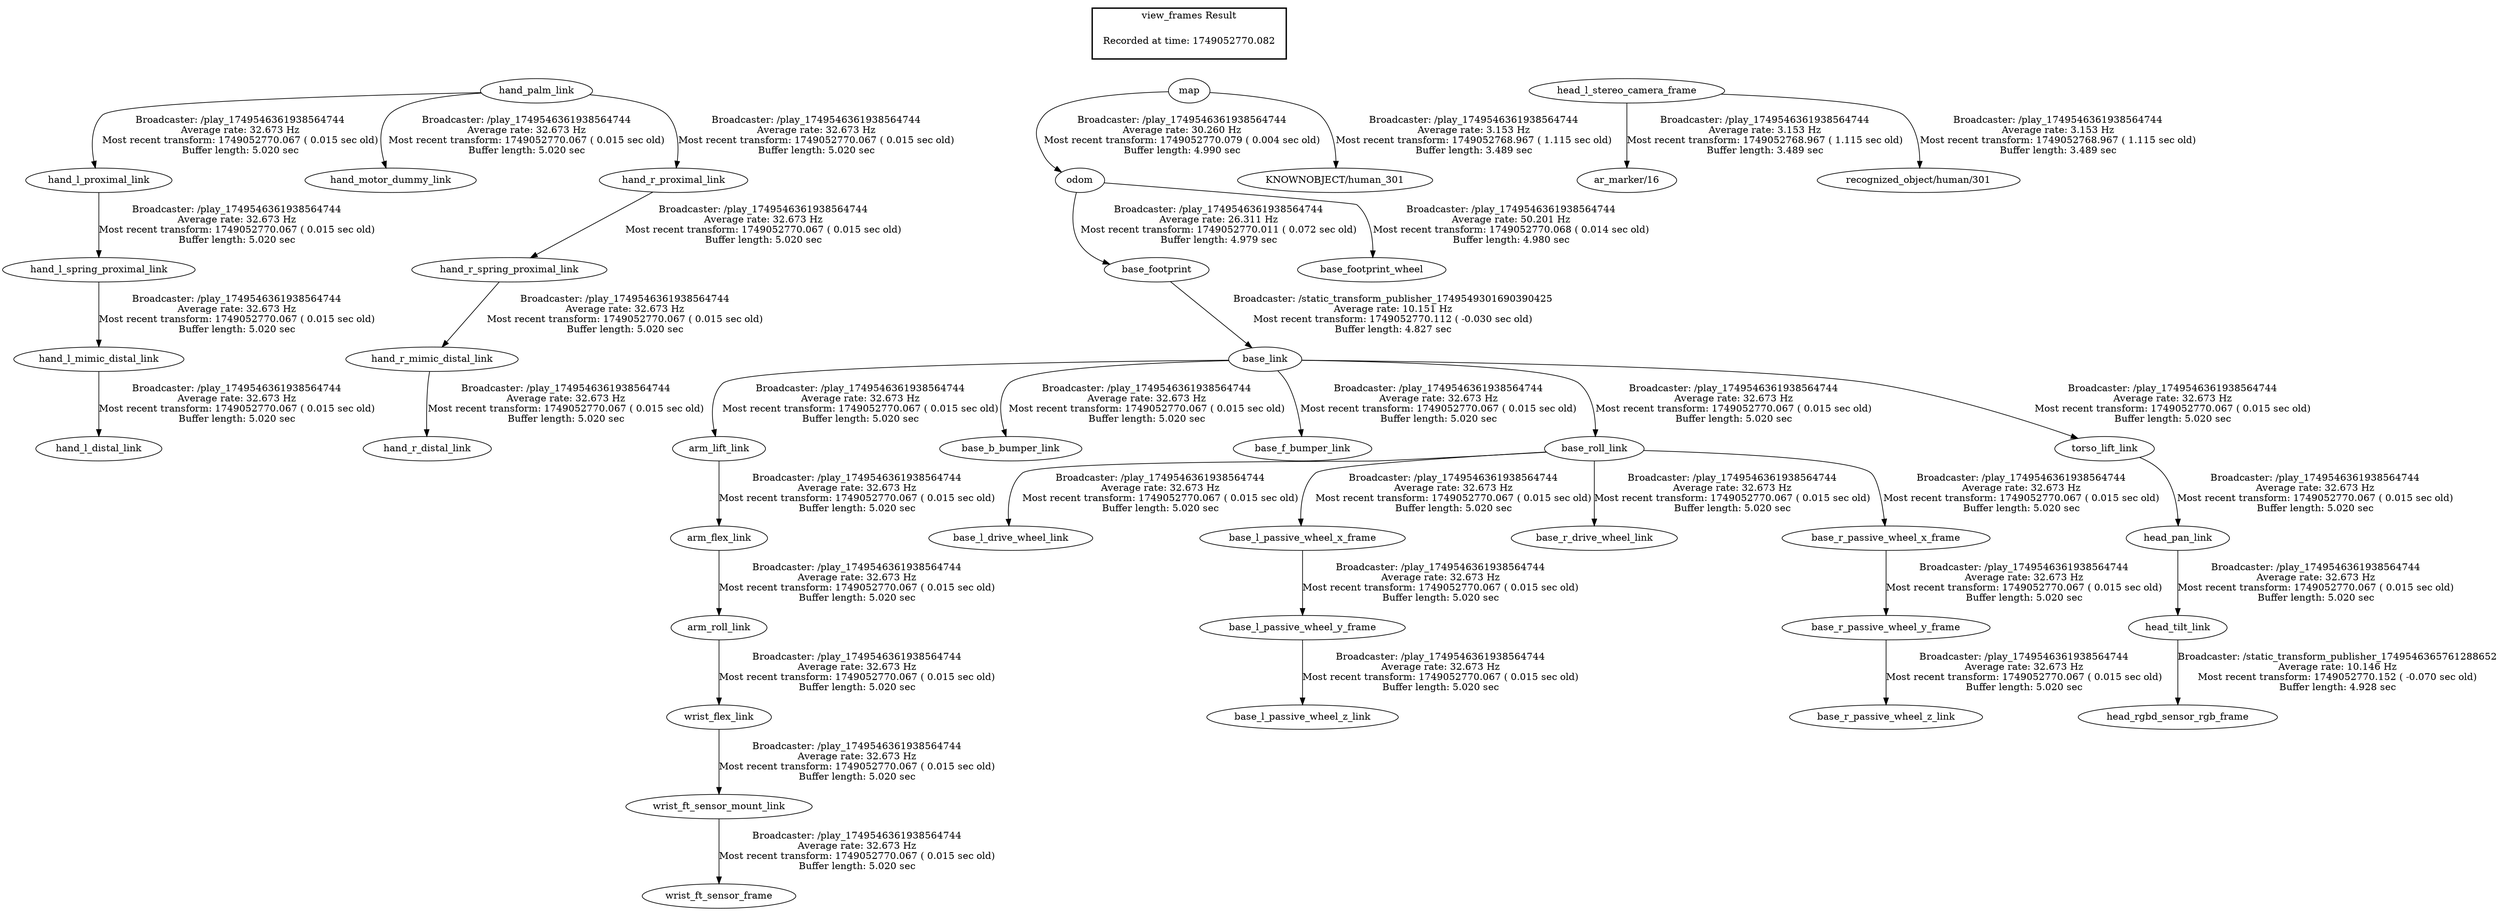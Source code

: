 digraph G {
"arm_lift_link" -> "arm_flex_link"[label="Broadcaster: /play_1749546361938564744\nAverage rate: 32.673 Hz\nMost recent transform: 1749052770.067 ( 0.015 sec old)\nBuffer length: 5.020 sec\n"];
"base_link" -> "arm_lift_link"[label="Broadcaster: /play_1749546361938564744\nAverage rate: 32.673 Hz\nMost recent transform: 1749052770.067 ( 0.015 sec old)\nBuffer length: 5.020 sec\n"];
"base_footprint" -> "base_link"[label="Broadcaster: /static_transform_publisher_1749549301690390425\nAverage rate: 10.151 Hz\nMost recent transform: 1749052770.112 ( -0.030 sec old)\nBuffer length: 4.827 sec\n"];
"arm_flex_link" -> "arm_roll_link"[label="Broadcaster: /play_1749546361938564744\nAverage rate: 32.673 Hz\nMost recent transform: 1749052770.067 ( 0.015 sec old)\nBuffer length: 5.020 sec\n"];
"base_link" -> "base_b_bumper_link"[label="Broadcaster: /play_1749546361938564744\nAverage rate: 32.673 Hz\nMost recent transform: 1749052770.067 ( 0.015 sec old)\nBuffer length: 5.020 sec\n"];
"base_link" -> "base_f_bumper_link"[label="Broadcaster: /play_1749546361938564744\nAverage rate: 32.673 Hz\nMost recent transform: 1749052770.067 ( 0.015 sec old)\nBuffer length: 5.020 sec\n"];
"base_roll_link" -> "base_l_drive_wheel_link"[label="Broadcaster: /play_1749546361938564744\nAverage rate: 32.673 Hz\nMost recent transform: 1749052770.067 ( 0.015 sec old)\nBuffer length: 5.020 sec\n"];
"base_link" -> "base_roll_link"[label="Broadcaster: /play_1749546361938564744\nAverage rate: 32.673 Hz\nMost recent transform: 1749052770.067 ( 0.015 sec old)\nBuffer length: 5.020 sec\n"];
"base_roll_link" -> "base_l_passive_wheel_x_frame"[label="Broadcaster: /play_1749546361938564744\nAverage rate: 32.673 Hz\nMost recent transform: 1749052770.067 ( 0.015 sec old)\nBuffer length: 5.020 sec\n"];
"base_l_passive_wheel_x_frame" -> "base_l_passive_wheel_y_frame"[label="Broadcaster: /play_1749546361938564744\nAverage rate: 32.673 Hz\nMost recent transform: 1749052770.067 ( 0.015 sec old)\nBuffer length: 5.020 sec\n"];
"base_l_passive_wheel_y_frame" -> "base_l_passive_wheel_z_link"[label="Broadcaster: /play_1749546361938564744\nAverage rate: 32.673 Hz\nMost recent transform: 1749052770.067 ( 0.015 sec old)\nBuffer length: 5.020 sec\n"];
"base_roll_link" -> "base_r_drive_wheel_link"[label="Broadcaster: /play_1749546361938564744\nAverage rate: 32.673 Hz\nMost recent transform: 1749052770.067 ( 0.015 sec old)\nBuffer length: 5.020 sec\n"];
"base_roll_link" -> "base_r_passive_wheel_x_frame"[label="Broadcaster: /play_1749546361938564744\nAverage rate: 32.673 Hz\nMost recent transform: 1749052770.067 ( 0.015 sec old)\nBuffer length: 5.020 sec\n"];
"base_r_passive_wheel_x_frame" -> "base_r_passive_wheel_y_frame"[label="Broadcaster: /play_1749546361938564744\nAverage rate: 32.673 Hz\nMost recent transform: 1749052770.067 ( 0.015 sec old)\nBuffer length: 5.020 sec\n"];
"base_r_passive_wheel_y_frame" -> "base_r_passive_wheel_z_link"[label="Broadcaster: /play_1749546361938564744\nAverage rate: 32.673 Hz\nMost recent transform: 1749052770.067 ( 0.015 sec old)\nBuffer length: 5.020 sec\n"];
"hand_l_mimic_distal_link" -> "hand_l_distal_link"[label="Broadcaster: /play_1749546361938564744\nAverage rate: 32.673 Hz\nMost recent transform: 1749052770.067 ( 0.015 sec old)\nBuffer length: 5.020 sec\n"];
"hand_l_spring_proximal_link" -> "hand_l_mimic_distal_link"[label="Broadcaster: /play_1749546361938564744\nAverage rate: 32.673 Hz\nMost recent transform: 1749052770.067 ( 0.015 sec old)\nBuffer length: 5.020 sec\n"];
"hand_l_proximal_link" -> "hand_l_spring_proximal_link"[label="Broadcaster: /play_1749546361938564744\nAverage rate: 32.673 Hz\nMost recent transform: 1749052770.067 ( 0.015 sec old)\nBuffer length: 5.020 sec\n"];
"hand_palm_link" -> "hand_l_proximal_link"[label="Broadcaster: /play_1749546361938564744\nAverage rate: 32.673 Hz\nMost recent transform: 1749052770.067 ( 0.015 sec old)\nBuffer length: 5.020 sec\n"];
"hand_palm_link" -> "hand_motor_dummy_link"[label="Broadcaster: /play_1749546361938564744\nAverage rate: 32.673 Hz\nMost recent transform: 1749052770.067 ( 0.015 sec old)\nBuffer length: 5.020 sec\n"];
"hand_r_mimic_distal_link" -> "hand_r_distal_link"[label="Broadcaster: /play_1749546361938564744\nAverage rate: 32.673 Hz\nMost recent transform: 1749052770.067 ( 0.015 sec old)\nBuffer length: 5.020 sec\n"];
"hand_r_spring_proximal_link" -> "hand_r_mimic_distal_link"[label="Broadcaster: /play_1749546361938564744\nAverage rate: 32.673 Hz\nMost recent transform: 1749052770.067 ( 0.015 sec old)\nBuffer length: 5.020 sec\n"];
"hand_r_proximal_link" -> "hand_r_spring_proximal_link"[label="Broadcaster: /play_1749546361938564744\nAverage rate: 32.673 Hz\nMost recent transform: 1749052770.067 ( 0.015 sec old)\nBuffer length: 5.020 sec\n"];
"hand_palm_link" -> "hand_r_proximal_link"[label="Broadcaster: /play_1749546361938564744\nAverage rate: 32.673 Hz\nMost recent transform: 1749052770.067 ( 0.015 sec old)\nBuffer length: 5.020 sec\n"];
"torso_lift_link" -> "head_pan_link"[label="Broadcaster: /play_1749546361938564744\nAverage rate: 32.673 Hz\nMost recent transform: 1749052770.067 ( 0.015 sec old)\nBuffer length: 5.020 sec\n"];
"base_link" -> "torso_lift_link"[label="Broadcaster: /play_1749546361938564744\nAverage rate: 32.673 Hz\nMost recent transform: 1749052770.067 ( 0.015 sec old)\nBuffer length: 5.020 sec\n"];
"head_pan_link" -> "head_tilt_link"[label="Broadcaster: /play_1749546361938564744\nAverage rate: 32.673 Hz\nMost recent transform: 1749052770.067 ( 0.015 sec old)\nBuffer length: 5.020 sec\n"];
"arm_roll_link" -> "wrist_flex_link"[label="Broadcaster: /play_1749546361938564744\nAverage rate: 32.673 Hz\nMost recent transform: 1749052770.067 ( 0.015 sec old)\nBuffer length: 5.020 sec\n"];
"wrist_ft_sensor_mount_link" -> "wrist_ft_sensor_frame"[label="Broadcaster: /play_1749546361938564744\nAverage rate: 32.673 Hz\nMost recent transform: 1749052770.067 ( 0.015 sec old)\nBuffer length: 5.020 sec\n"];
"wrist_flex_link" -> "wrist_ft_sensor_mount_link"[label="Broadcaster: /play_1749546361938564744\nAverage rate: 32.673 Hz\nMost recent transform: 1749052770.067 ( 0.015 sec old)\nBuffer length: 5.020 sec\n"];
"map" -> "odom"[label="Broadcaster: /play_1749546361938564744\nAverage rate: 30.260 Hz\nMost recent transform: 1749052770.079 ( 0.004 sec old)\nBuffer length: 4.990 sec\n"];
"odom" -> "base_footprint_wheel"[label="Broadcaster: /play_1749546361938564744\nAverage rate: 50.201 Hz\nMost recent transform: 1749052770.068 ( 0.014 sec old)\nBuffer length: 4.980 sec\n"];
"odom" -> "base_footprint"[label="Broadcaster: /play_1749546361938564744\nAverage rate: 26.311 Hz\nMost recent transform: 1749052770.011 ( 0.072 sec old)\nBuffer length: 4.979 sec\n"];
"head_tilt_link" -> "head_rgbd_sensor_rgb_frame"[label="Broadcaster: /static_transform_publisher_1749546365761288652\nAverage rate: 10.146 Hz\nMost recent transform: 1749052770.152 ( -0.070 sec old)\nBuffer length: 4.928 sec\n"];
"head_l_stereo_camera_frame" -> "ar_marker/16"[label="Broadcaster: /play_1749546361938564744\nAverage rate: 3.153 Hz\nMost recent transform: 1749052768.967 ( 1.115 sec old)\nBuffer length: 3.489 sec\n"];
"head_l_stereo_camera_frame" -> "recognized_object/human/301"[label="Broadcaster: /play_1749546361938564744\nAverage rate: 3.153 Hz\nMost recent transform: 1749052768.967 ( 1.115 sec old)\nBuffer length: 3.489 sec\n"];
"map" -> "KNOWNOBJECT/human_301"[label="Broadcaster: /play_1749546361938564744\nAverage rate: 3.153 Hz\nMost recent transform: 1749052768.967 ( 1.115 sec old)\nBuffer length: 3.489 sec\n"];
edge [style=invis];
 subgraph cluster_legend { style=bold; color=black; label ="view_frames Result";
"Recorded at time: 1749052770.082"[ shape=plaintext ] ;
 }->"hand_palm_link";
edge [style=invis];
 subgraph cluster_legend { style=bold; color=black; label ="view_frames Result";
"Recorded at time: 1749052770.082"[ shape=plaintext ] ;
 }->"map";
edge [style=invis];
 subgraph cluster_legend { style=bold; color=black; label ="view_frames Result";
"Recorded at time: 1749052770.082"[ shape=plaintext ] ;
 }->"head_l_stereo_camera_frame";
}